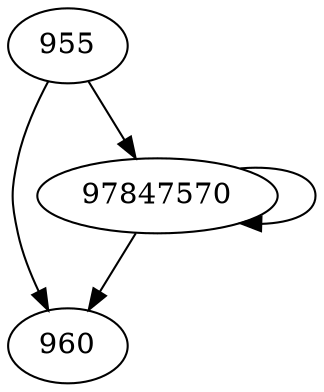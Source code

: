 digraph  {
960;
97847570;
955;
97847570 -> 97847570;
97847570 -> 960;
955 -> 97847570;
955 -> 960;
}
